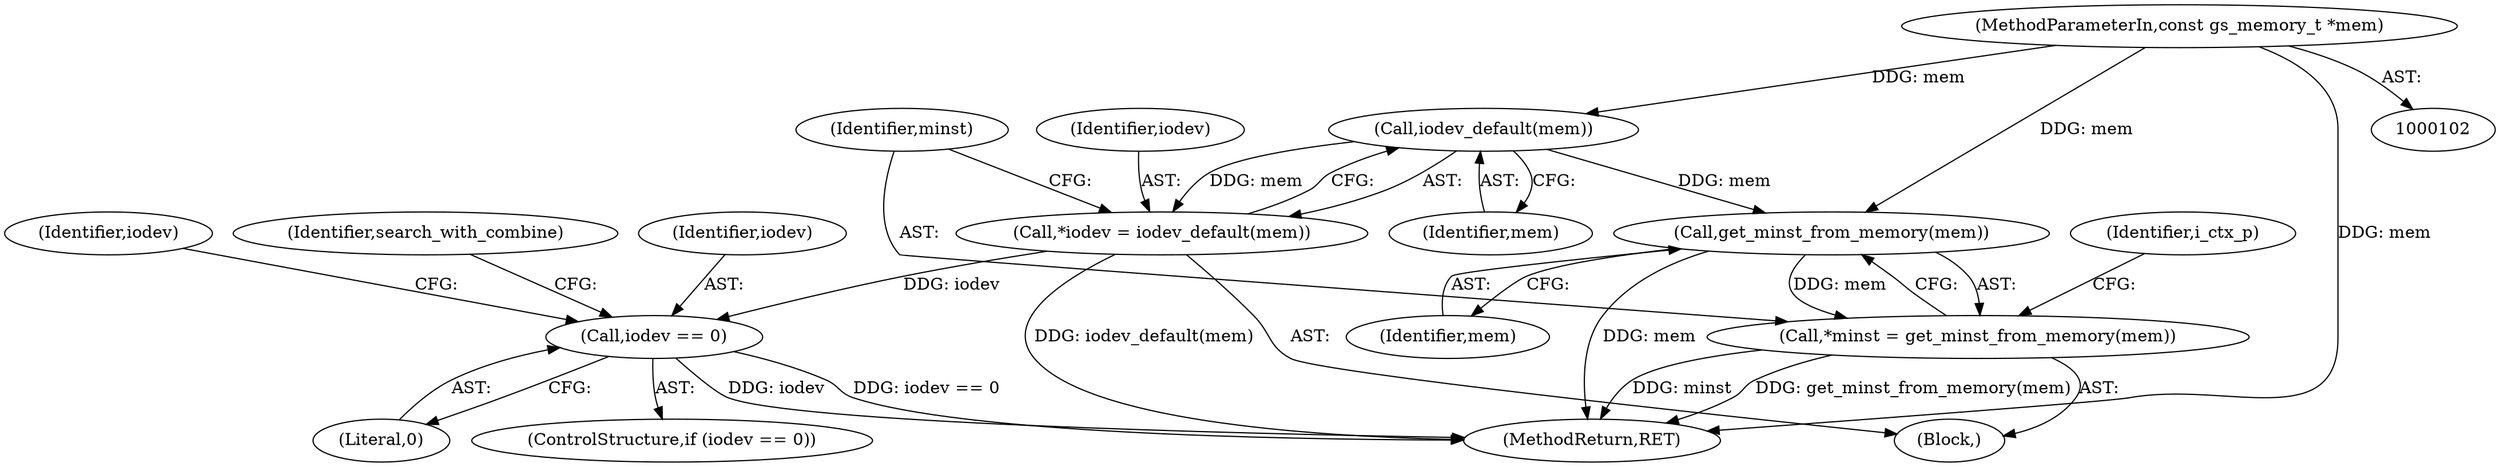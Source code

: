 digraph "0_ghostscript_8abd22010eb4db0fb1b10e430d5f5d83e015ef70@pointer" {
"1000138" [label="(Call,iodev_default(mem))"];
"1000104" [label="(MethodParameterIn,const gs_memory_t *mem)"];
"1000136" [label="(Call,*iodev = iodev_default(mem))"];
"1000156" [label="(Call,iodev == 0)"];
"1000143" [label="(Call,get_minst_from_memory(mem))"];
"1000141" [label="(Call,*minst = get_minst_from_memory(mem))"];
"1000144" [label="(Identifier,mem)"];
"1000148" [label="(Identifier,i_ctx_p)"];
"1000155" [label="(ControlStructure,if (iodev == 0))"];
"1000104" [label="(MethodParameterIn,const gs_memory_t *mem)"];
"1000136" [label="(Call,*iodev = iodev_default(mem))"];
"1000112" [label="(Block,)"];
"1000139" [label="(Identifier,mem)"];
"1000156" [label="(Call,iodev == 0)"];
"1000157" [label="(Identifier,iodev)"];
"1000160" [label="(Identifier,iodev)"];
"1000158" [label="(Literal,0)"];
"1000138" [label="(Call,iodev_default(mem))"];
"1000169" [label="(MethodReturn,RET)"];
"1000137" [label="(Identifier,iodev)"];
"1000167" [label="(Identifier,search_with_combine)"];
"1000141" [label="(Call,*minst = get_minst_from_memory(mem))"];
"1000143" [label="(Call,get_minst_from_memory(mem))"];
"1000142" [label="(Identifier,minst)"];
"1000138" -> "1000136"  [label="AST: "];
"1000138" -> "1000139"  [label="CFG: "];
"1000139" -> "1000138"  [label="AST: "];
"1000136" -> "1000138"  [label="CFG: "];
"1000138" -> "1000136"  [label="DDG: mem"];
"1000104" -> "1000138"  [label="DDG: mem"];
"1000138" -> "1000143"  [label="DDG: mem"];
"1000104" -> "1000102"  [label="AST: "];
"1000104" -> "1000169"  [label="DDG: mem"];
"1000104" -> "1000143"  [label="DDG: mem"];
"1000136" -> "1000112"  [label="AST: "];
"1000137" -> "1000136"  [label="AST: "];
"1000142" -> "1000136"  [label="CFG: "];
"1000136" -> "1000169"  [label="DDG: iodev_default(mem)"];
"1000136" -> "1000156"  [label="DDG: iodev"];
"1000156" -> "1000155"  [label="AST: "];
"1000156" -> "1000158"  [label="CFG: "];
"1000157" -> "1000156"  [label="AST: "];
"1000158" -> "1000156"  [label="AST: "];
"1000160" -> "1000156"  [label="CFG: "];
"1000167" -> "1000156"  [label="CFG: "];
"1000156" -> "1000169"  [label="DDG: iodev"];
"1000156" -> "1000169"  [label="DDG: iodev == 0"];
"1000143" -> "1000141"  [label="AST: "];
"1000143" -> "1000144"  [label="CFG: "];
"1000144" -> "1000143"  [label="AST: "];
"1000141" -> "1000143"  [label="CFG: "];
"1000143" -> "1000169"  [label="DDG: mem"];
"1000143" -> "1000141"  [label="DDG: mem"];
"1000141" -> "1000112"  [label="AST: "];
"1000142" -> "1000141"  [label="AST: "];
"1000148" -> "1000141"  [label="CFG: "];
"1000141" -> "1000169"  [label="DDG: minst"];
"1000141" -> "1000169"  [label="DDG: get_minst_from_memory(mem)"];
}

